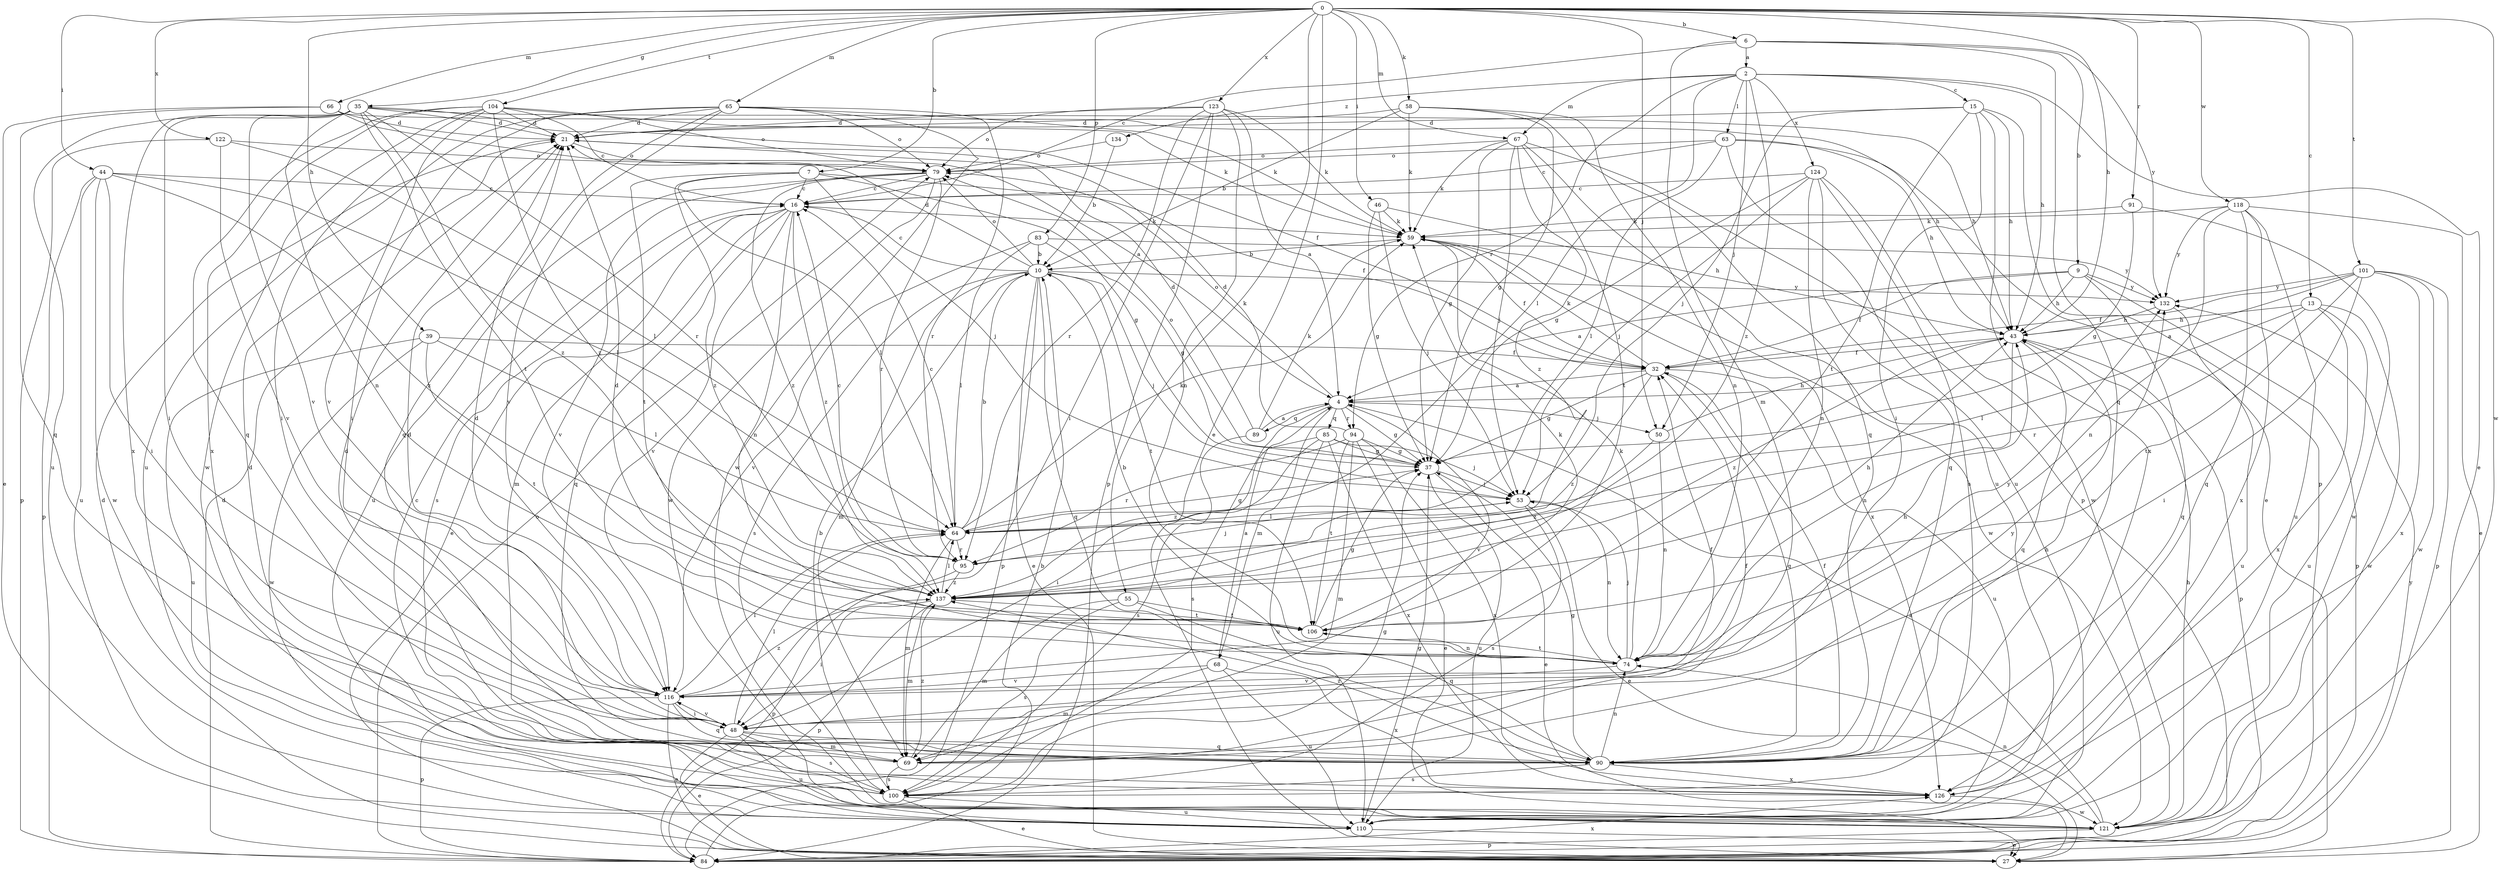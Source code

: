 strict digraph  {
0;
2;
4;
6;
7;
9;
10;
13;
15;
16;
21;
27;
32;
35;
37;
39;
43;
44;
46;
48;
50;
53;
55;
58;
59;
63;
64;
65;
66;
67;
68;
69;
74;
79;
83;
84;
85;
89;
90;
91;
94;
95;
100;
101;
104;
106;
110;
116;
118;
121;
122;
123;
124;
126;
132;
134;
137;
0 -> 6  [label=b];
0 -> 7  [label=b];
0 -> 13  [label=c];
0 -> 27  [label=e];
0 -> 35  [label=g];
0 -> 39  [label=h];
0 -> 43  [label=h];
0 -> 44  [label=i];
0 -> 46  [label=i];
0 -> 50  [label=j];
0 -> 55  [label=k];
0 -> 58  [label=k];
0 -> 65  [label=m];
0 -> 66  [label=m];
0 -> 67  [label=m];
0 -> 83  [label=p];
0 -> 91  [label=r];
0 -> 101  [label=t];
0 -> 104  [label=t];
0 -> 118  [label=w];
0 -> 121  [label=w];
0 -> 122  [label=x];
0 -> 123  [label=x];
2 -> 15  [label=c];
2 -> 27  [label=e];
2 -> 43  [label=h];
2 -> 50  [label=j];
2 -> 63  [label=l];
2 -> 64  [label=l];
2 -> 67  [label=m];
2 -> 94  [label=r];
2 -> 124  [label=x];
2 -> 134  [label=z];
2 -> 137  [label=z];
4 -> 37  [label=g];
4 -> 50  [label=j];
4 -> 68  [label=m];
4 -> 79  [label=o];
4 -> 85  [label=q];
4 -> 89  [label=q];
4 -> 94  [label=r];
4 -> 100  [label=s];
4 -> 116  [label=v];
6 -> 2  [label=a];
6 -> 9  [label=b];
6 -> 16  [label=c];
6 -> 69  [label=m];
6 -> 90  [label=q];
6 -> 132  [label=y];
7 -> 16  [label=c];
7 -> 32  [label=f];
7 -> 37  [label=g];
7 -> 53  [label=j];
7 -> 64  [label=l];
7 -> 106  [label=t];
7 -> 137  [label=z];
9 -> 4  [label=a];
9 -> 32  [label=f];
9 -> 43  [label=h];
9 -> 84  [label=p];
9 -> 90  [label=q];
9 -> 132  [label=y];
10 -> 16  [label=c];
10 -> 21  [label=d];
10 -> 27  [label=e];
10 -> 53  [label=j];
10 -> 69  [label=m];
10 -> 79  [label=o];
10 -> 84  [label=p];
10 -> 90  [label=q];
10 -> 100  [label=s];
10 -> 106  [label=t];
10 -> 132  [label=y];
13 -> 43  [label=h];
13 -> 64  [label=l];
13 -> 95  [label=r];
13 -> 110  [label=u];
13 -> 121  [label=w];
13 -> 126  [label=x];
15 -> 21  [label=d];
15 -> 43  [label=h];
15 -> 48  [label=i];
15 -> 53  [label=j];
15 -> 84  [label=p];
15 -> 106  [label=t];
15 -> 126  [label=x];
16 -> 27  [label=e];
16 -> 59  [label=k];
16 -> 69  [label=m];
16 -> 74  [label=n];
16 -> 90  [label=q];
16 -> 100  [label=s];
16 -> 116  [label=v];
16 -> 137  [label=z];
21 -> 79  [label=o];
27 -> 21  [label=d];
32 -> 4  [label=a];
32 -> 37  [label=g];
32 -> 59  [label=k];
32 -> 90  [label=q];
32 -> 110  [label=u];
32 -> 137  [label=z];
35 -> 21  [label=d];
35 -> 32  [label=f];
35 -> 43  [label=h];
35 -> 48  [label=i];
35 -> 74  [label=n];
35 -> 95  [label=r];
35 -> 106  [label=t];
35 -> 110  [label=u];
35 -> 116  [label=v];
35 -> 126  [label=x];
35 -> 137  [label=z];
37 -> 27  [label=e];
37 -> 53  [label=j];
37 -> 79  [label=o];
37 -> 110  [label=u];
39 -> 32  [label=f];
39 -> 64  [label=l];
39 -> 106  [label=t];
39 -> 110  [label=u];
39 -> 121  [label=w];
43 -> 32  [label=f];
43 -> 74  [label=n];
43 -> 84  [label=p];
43 -> 90  [label=q];
43 -> 137  [label=z];
44 -> 16  [label=c];
44 -> 48  [label=i];
44 -> 64  [label=l];
44 -> 84  [label=p];
44 -> 110  [label=u];
44 -> 121  [label=w];
44 -> 137  [label=z];
46 -> 37  [label=g];
46 -> 43  [label=h];
46 -> 53  [label=j];
46 -> 59  [label=k];
48 -> 21  [label=d];
48 -> 27  [label=e];
48 -> 32  [label=f];
48 -> 64  [label=l];
48 -> 69  [label=m];
48 -> 90  [label=q];
48 -> 100  [label=s];
48 -> 110  [label=u];
48 -> 116  [label=v];
50 -> 43  [label=h];
50 -> 74  [label=n];
50 -> 137  [label=z];
53 -> 27  [label=e];
53 -> 64  [label=l];
53 -> 74  [label=n];
53 -> 100  [label=s];
55 -> 69  [label=m];
55 -> 90  [label=q];
55 -> 100  [label=s];
55 -> 106  [label=t];
58 -> 10  [label=b];
58 -> 21  [label=d];
58 -> 37  [label=g];
58 -> 59  [label=k];
58 -> 74  [label=n];
58 -> 90  [label=q];
59 -> 10  [label=b];
59 -> 32  [label=f];
59 -> 121  [label=w];
59 -> 126  [label=x];
63 -> 16  [label=c];
63 -> 27  [label=e];
63 -> 43  [label=h];
63 -> 64  [label=l];
63 -> 79  [label=o];
63 -> 110  [label=u];
64 -> 10  [label=b];
64 -> 16  [label=c];
64 -> 37  [label=g];
64 -> 59  [label=k];
64 -> 69  [label=m];
64 -> 95  [label=r];
65 -> 21  [label=d];
65 -> 48  [label=i];
65 -> 59  [label=k];
65 -> 79  [label=o];
65 -> 90  [label=q];
65 -> 95  [label=r];
65 -> 110  [label=u];
65 -> 116  [label=v];
65 -> 121  [label=w];
66 -> 4  [label=a];
66 -> 21  [label=d];
66 -> 27  [label=e];
66 -> 43  [label=h];
66 -> 90  [label=q];
67 -> 37  [label=g];
67 -> 53  [label=j];
67 -> 59  [label=k];
67 -> 79  [label=o];
67 -> 84  [label=p];
67 -> 106  [label=t];
67 -> 110  [label=u];
67 -> 137  [label=z];
68 -> 4  [label=a];
68 -> 69  [label=m];
68 -> 110  [label=u];
68 -> 116  [label=v];
68 -> 126  [label=x];
69 -> 21  [label=d];
69 -> 32  [label=f];
69 -> 100  [label=s];
69 -> 132  [label=y];
69 -> 137  [label=z];
74 -> 10  [label=b];
74 -> 53  [label=j];
74 -> 59  [label=k];
74 -> 106  [label=t];
74 -> 116  [label=v];
74 -> 132  [label=y];
79 -> 16  [label=c];
79 -> 95  [label=r];
79 -> 110  [label=u];
79 -> 116  [label=v];
79 -> 121  [label=w];
79 -> 137  [label=z];
83 -> 10  [label=b];
83 -> 37  [label=g];
83 -> 64  [label=l];
83 -> 116  [label=v];
83 -> 132  [label=y];
84 -> 10  [label=b];
84 -> 21  [label=d];
84 -> 79  [label=o];
84 -> 126  [label=x];
84 -> 132  [label=y];
85 -> 37  [label=g];
85 -> 48  [label=i];
85 -> 53  [label=j];
85 -> 110  [label=u];
85 -> 126  [label=x];
85 -> 137  [label=z];
89 -> 4  [label=a];
89 -> 21  [label=d];
89 -> 59  [label=k];
89 -> 100  [label=s];
90 -> 32  [label=f];
90 -> 37  [label=g];
90 -> 43  [label=h];
90 -> 74  [label=n];
90 -> 100  [label=s];
90 -> 126  [label=x];
90 -> 137  [label=z];
91 -> 37  [label=g];
91 -> 59  [label=k];
91 -> 121  [label=w];
94 -> 21  [label=d];
94 -> 27  [label=e];
94 -> 37  [label=g];
94 -> 69  [label=m];
94 -> 95  [label=r];
94 -> 106  [label=t];
94 -> 126  [label=x];
95 -> 16  [label=c];
95 -> 53  [label=j];
95 -> 84  [label=p];
95 -> 137  [label=z];
100 -> 10  [label=b];
100 -> 16  [label=c];
100 -> 21  [label=d];
100 -> 27  [label=e];
100 -> 37  [label=g];
100 -> 110  [label=u];
101 -> 4  [label=a];
101 -> 32  [label=f];
101 -> 48  [label=i];
101 -> 84  [label=p];
101 -> 106  [label=t];
101 -> 121  [label=w];
101 -> 126  [label=x];
101 -> 132  [label=y];
104 -> 16  [label=c];
104 -> 21  [label=d];
104 -> 48  [label=i];
104 -> 59  [label=k];
104 -> 79  [label=o];
104 -> 90  [label=q];
104 -> 116  [label=v];
104 -> 121  [label=w];
104 -> 126  [label=x];
104 -> 137  [label=z];
106 -> 21  [label=d];
106 -> 37  [label=g];
106 -> 59  [label=k];
106 -> 74  [label=n];
110 -> 27  [label=e];
110 -> 37  [label=g];
116 -> 21  [label=d];
116 -> 27  [label=e];
116 -> 43  [label=h];
116 -> 48  [label=i];
116 -> 64  [label=l];
116 -> 84  [label=p];
116 -> 90  [label=q];
116 -> 137  [label=z];
118 -> 27  [label=e];
118 -> 59  [label=k];
118 -> 74  [label=n];
118 -> 90  [label=q];
118 -> 110  [label=u];
118 -> 126  [label=x];
118 -> 132  [label=y];
121 -> 4  [label=a];
121 -> 43  [label=h];
121 -> 74  [label=n];
121 -> 84  [label=p];
122 -> 64  [label=l];
122 -> 79  [label=o];
122 -> 84  [label=p];
122 -> 116  [label=v];
123 -> 4  [label=a];
123 -> 21  [label=d];
123 -> 48  [label=i];
123 -> 59  [label=k];
123 -> 74  [label=n];
123 -> 79  [label=o];
123 -> 84  [label=p];
123 -> 95  [label=r];
124 -> 16  [label=c];
124 -> 37  [label=g];
124 -> 53  [label=j];
124 -> 74  [label=n];
124 -> 90  [label=q];
124 -> 100  [label=s];
124 -> 121  [label=w];
126 -> 121  [label=w];
132 -> 43  [label=h];
132 -> 110  [label=u];
134 -> 10  [label=b];
134 -> 79  [label=o];
137 -> 43  [label=h];
137 -> 48  [label=i];
137 -> 64  [label=l];
137 -> 69  [label=m];
137 -> 84  [label=p];
137 -> 106  [label=t];
}
